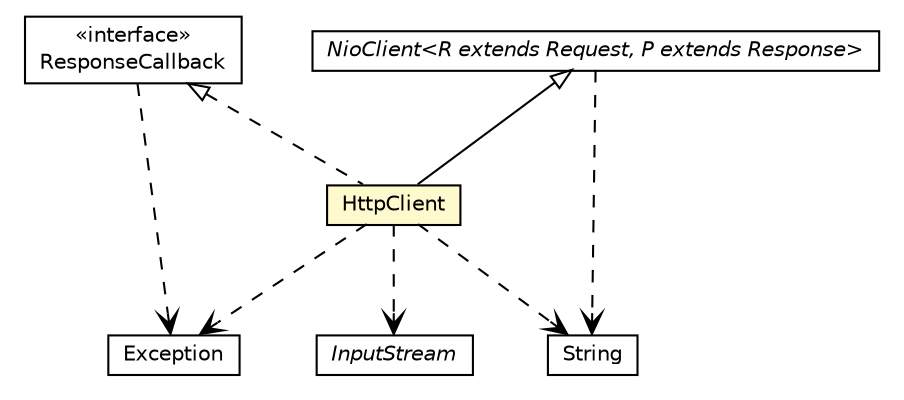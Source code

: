 #!/usr/local/bin/dot
#
# Class diagram 
# Generated by UMLGraph version R5_6-24-gf6e263 (http://www.umlgraph.org/)
#

digraph G {
	edge [fontname="Helvetica",fontsize=10,labelfontname="Helvetica",labelfontsize=10];
	node [fontname="Helvetica",fontsize=10,shape=plaintext];
	nodesep=0.25;
	ranksep=0.5;
	// babble.net.ResponseCallback
	c395 [label=<<table title="babble.net.ResponseCallback" border="0" cellborder="1" cellspacing="0" cellpadding="2" port="p" href="../ResponseCallback.html">
		<tr><td><table border="0" cellspacing="0" cellpadding="1">
<tr><td align="center" balign="center"> &#171;interface&#187; </td></tr>
<tr><td align="center" balign="center"> ResponseCallback </td></tr>
		</table></td></tr>
		</table>>, URL="../ResponseCallback.html", fontname="Helvetica", fontcolor="black", fontsize=10.0];
	// babble.net.NioClient<R extends babble.net.Request, P extends babble.net.Response>
	c400 [label=<<table title="babble.net.NioClient" border="0" cellborder="1" cellspacing="0" cellpadding="2" port="p" href="../NioClient.html">
		<tr><td><table border="0" cellspacing="0" cellpadding="1">
<tr><td align="center" balign="center"><font face="Helvetica-Oblique"> NioClient&lt;R extends Request, P extends Response&gt; </font></td></tr>
		</table></td></tr>
		</table>>, URL="../NioClient.html", fontname="Helvetica", fontcolor="black", fontsize=10.0];
	// babble.net.http.HttpClient
	c410 [label=<<table title="babble.net.http.HttpClient" border="0" cellborder="1" cellspacing="0" cellpadding="2" port="p" bgcolor="lemonChiffon" href="./HttpClient.html">
		<tr><td><table border="0" cellspacing="0" cellpadding="1">
<tr><td align="center" balign="center"> HttpClient </td></tr>
		</table></td></tr>
		</table>>, URL="./HttpClient.html", fontname="Helvetica", fontcolor="black", fontsize=10.0];
	//babble.net.http.HttpClient extends babble.net.NioClient<babble.net.http.HttpRequest, babble.net.http.HttpResponse>
	c400:p -> c410:p [dir=back,arrowtail=empty];
	//babble.net.http.HttpClient implements babble.net.ResponseCallback
	c395:p -> c410:p [dir=back,arrowtail=empty,style=dashed];
	// babble.net.ResponseCallback DEPEND java.lang.Exception
	c395:p -> c426:p [taillabel="", label="", headlabel="", fontname="Helvetica", fontcolor="black", fontsize=10.0, color="black", arrowhead=open, style=dashed];
	// babble.net.NioClient<R extends babble.net.Request, P extends babble.net.Response> DEPEND java.lang.String
	c400:p -> c427:p [taillabel="", label="", headlabel="", fontname="Helvetica", fontcolor="black", fontsize=10.0, color="black", arrowhead=open, style=dashed];
	// babble.net.http.HttpClient DEPEND java.lang.String
	c410:p -> c427:p [taillabel="", label="", headlabel="", fontname="Helvetica", fontcolor="black", fontsize=10.0, color="black", arrowhead=open, style=dashed];
	// babble.net.http.HttpClient DEPEND java.io.InputStream
	c410:p -> c441:p [taillabel="", label="", headlabel="", fontname="Helvetica", fontcolor="black", fontsize=10.0, color="black", arrowhead=open, style=dashed];
	// babble.net.http.HttpClient DEPEND java.lang.Exception
	c410:p -> c426:p [taillabel="", label="", headlabel="", fontname="Helvetica", fontcolor="black", fontsize=10.0, color="black", arrowhead=open, style=dashed];
	// java.lang.String
	c427 [label=<<table title="java.lang.String" border="0" cellborder="1" cellspacing="0" cellpadding="2" port="p" href="http://java.sun.com/j2se/1.4.2/docs/api/java/lang/String.html">
		<tr><td><table border="0" cellspacing="0" cellpadding="1">
<tr><td align="center" balign="center"> String </td></tr>
		</table></td></tr>
		</table>>, URL="http://java.sun.com/j2se/1.4.2/docs/api/java/lang/String.html", fontname="Helvetica", fontcolor="black", fontsize=10.0];
	// java.lang.Exception
	c426 [label=<<table title="java.lang.Exception" border="0" cellborder="1" cellspacing="0" cellpadding="2" port="p" href="http://java.sun.com/j2se/1.4.2/docs/api/java/lang/Exception.html">
		<tr><td><table border="0" cellspacing="0" cellpadding="1">
<tr><td align="center" balign="center"> Exception </td></tr>
		</table></td></tr>
		</table>>, URL="http://java.sun.com/j2se/1.4.2/docs/api/java/lang/Exception.html", fontname="Helvetica", fontcolor="black", fontsize=10.0];
	// java.io.InputStream
	c441 [label=<<table title="java.io.InputStream" border="0" cellborder="1" cellspacing="0" cellpadding="2" port="p" href="http://java.sun.com/j2se/1.4.2/docs/api/java/io/InputStream.html">
		<tr><td><table border="0" cellspacing="0" cellpadding="1">
<tr><td align="center" balign="center"><font face="Helvetica-Oblique"> InputStream </font></td></tr>
		</table></td></tr>
		</table>>, URL="http://java.sun.com/j2se/1.4.2/docs/api/java/io/InputStream.html", fontname="Helvetica", fontcolor="black", fontsize=10.0];
}

